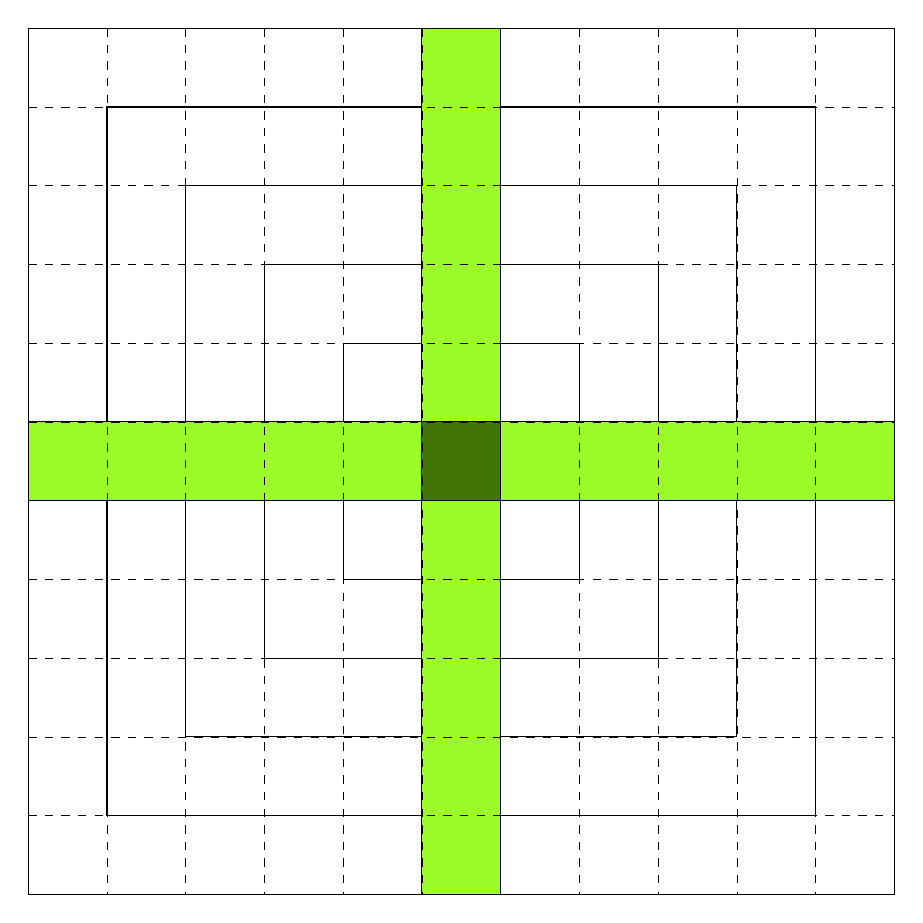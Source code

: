 \begin{tikzpicture}[yscale=-1,xscale=1]
    \draw (0,0) rectangle (11,11);
    \draw (1,1) rectangle (10,10);
    \draw (2,2) rectangle (9,9);
    \draw (3,3) rectangle (8,8);
    \draw (4,4) rectangle (7,7);

    \draw[fill={rgb, 255:red, 155; green, 252; blue, 42 }  ,fill opacity=1 ] (6,5) rectangle (11,6);

    \draw[fill={rgb, 255:red, 155; green, 252; blue, 42 }  ,fill opacity=1 ] (5,6) rectangle (6,11);
    \draw[fill={rgb, 255:red, 155; green, 252; blue, 42 }  ,fill opacity=1 ] (5,5) rectangle (0,6);
    \draw[fill={rgb, 255:red, 155; green, 252; blue, 42 }  ,fill opacity=1 ] (5,5) rectangle (6,0);

    \draw[fill={rgb, 255:red, 65; green, 117; blue, 5 }  ,fill opacity=1 ] (5,5) rectangle (6,6);


    \begin{scope}[every path/.style={very thin, dashed}]
        \foreach \i in {0,...,11} {
            \draw   (\i,0) -- (\i,11);
        }
        \foreach \i in {0,...,11} {
            \draw   (0,\i) -- (11,\i);
        }
    \end{scope}
    
\end{tikzpicture}